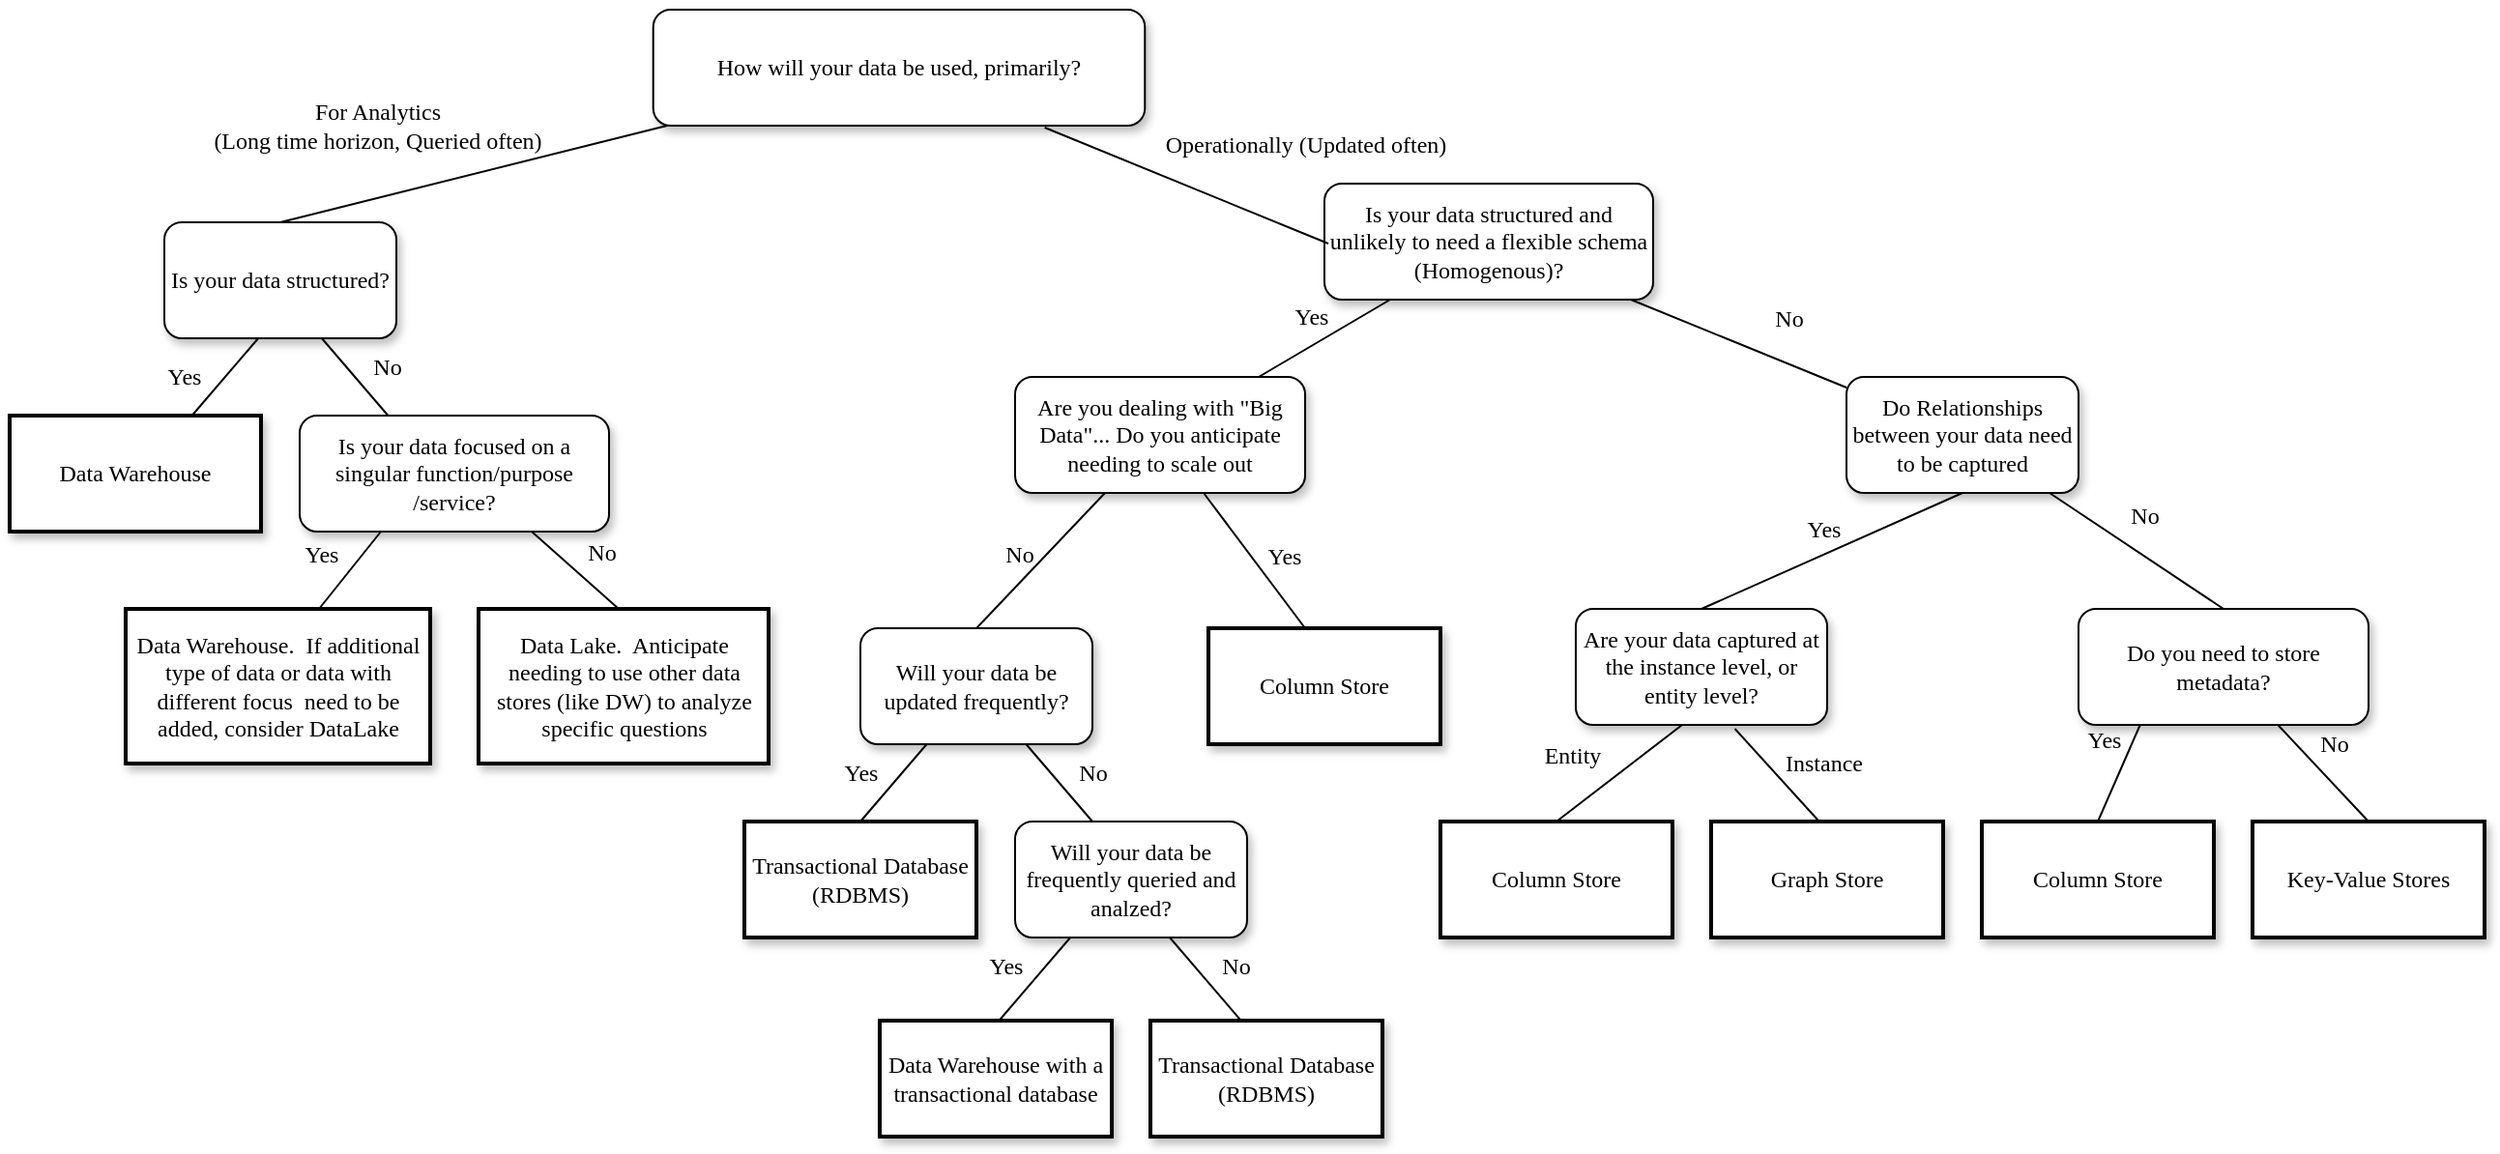 <mxfile version="14.4.3" type="github">
  <diagram name="Page-1" id="10a91c8b-09ff-31b1-d368-03940ed4cc9e">
    <mxGraphModel dx="2106" dy="1843" grid="1" gridSize="10" guides="1" tooltips="1" connect="1" arrows="1" fold="1" page="1" pageScale="1" pageWidth="1100" pageHeight="850" background="#ffffff" math="0" shadow="0">
      <root>
        <mxCell id="0" />
        <mxCell id="1" parent="0" />
        <mxCell id="62893188c0fa7362-1" value="Is your data structured and unlikely to need a flexible schema (Homogenous)?" style="whiteSpace=wrap;html=1;rounded=1;shadow=1;labelBackgroundColor=none;strokeWidth=1;fontFamily=Verdana;fontSize=12;align=center;" parent="1" vertex="1">
          <mxGeometry x="700" width="170" height="60" as="geometry" />
        </mxCell>
        <mxCell id="62893188c0fa7362-2" value="&lt;span&gt;Are you dealing with &quot;Big Data&quot;... Do you anticipate needing to scale out&lt;/span&gt;" style="whiteSpace=wrap;html=1;rounded=1;shadow=1;labelBackgroundColor=none;strokeWidth=1;fontFamily=Verdana;fontSize=12;align=center;" parent="1" vertex="1">
          <mxGeometry x="540" y="100" width="150" height="60" as="geometry" />
        </mxCell>
        <mxCell id="62893188c0fa7362-3" value="&lt;span&gt;Do Relationships between your data need to be captured&lt;/span&gt;" style="whiteSpace=wrap;html=1;rounded=1;shadow=1;labelBackgroundColor=none;strokeWidth=1;fontFamily=Verdana;fontSize=12;align=center;" parent="1" vertex="1">
          <mxGeometry x="970" y="100" width="120" height="60" as="geometry" />
        </mxCell>
        <mxCell id="62893188c0fa7362-4" value="No" style="rounded=0;html=1;labelBackgroundColor=none;startArrow=none;startFill=0;startSize=5;endArrow=none;endFill=0;endSize=5;jettySize=auto;orthogonalLoop=1;strokeWidth=1;fontFamily=Verdana;fontSize=12" parent="1" source="62893188c0fa7362-1" target="62893188c0fa7362-3" edge="1">
          <mxGeometry x="0.316" y="22" relative="1" as="geometry">
            <mxPoint y="1" as="offset" />
          </mxGeometry>
        </mxCell>
        <mxCell id="62893188c0fa7362-5" value="Yes" style="rounded=0;html=1;labelBackgroundColor=none;startArrow=none;startFill=0;startSize=5;endArrow=none;endFill=0;endSize=5;jettySize=auto;orthogonalLoop=1;strokeWidth=1;fontFamily=Verdana;fontSize=12" parent="1" source="62893188c0fa7362-1" target="62893188c0fa7362-2" edge="1">
          <mxGeometry x="0.01" y="-12" relative="1" as="geometry">
            <mxPoint y="-1" as="offset" />
          </mxGeometry>
        </mxCell>
        <mxCell id="62893188c0fa7362-12" value="&lt;span&gt;How will your data be used, primarily?&lt;/span&gt;" style="whiteSpace=wrap;html=1;rounded=1;shadow=1;labelBackgroundColor=none;strokeWidth=1;fontFamily=Verdana;fontSize=12;align=center;" parent="1" vertex="1">
          <mxGeometry x="352.85" y="-90" width="254.29" height="60" as="geometry" />
        </mxCell>
        <mxCell id="62893188c0fa7362-14" value="No" style="rounded=0;html=1;labelBackgroundColor=none;startArrow=none;startFill=0;startSize=5;endArrow=none;endFill=0;endSize=5;jettySize=auto;orthogonalLoop=1;strokeWidth=1;fontFamily=Verdana;fontSize=12;" parent="1" source="62893188c0fa7362-2" edge="1">
          <mxGeometry x="0.108" y="-10" relative="1" as="geometry">
            <mxPoint as="offset" />
            <mxPoint x="520" y="230" as="targetPoint" />
          </mxGeometry>
        </mxCell>
        <mxCell id="62893188c0fa7362-15" value="Yes" style="rounded=0;html=1;labelBackgroundColor=none;startArrow=none;startFill=0;startSize=5;endArrow=none;endFill=0;endSize=5;jettySize=auto;orthogonalLoop=1;strokeWidth=1;fontFamily=Verdana;fontSize=12" parent="1" source="62893188c0fa7362-2" edge="1">
          <mxGeometry x="0.162" y="13" relative="1" as="geometry">
            <mxPoint as="offset" />
            <mxPoint x="690" y="230" as="targetPoint" />
          </mxGeometry>
        </mxCell>
        <mxCell id="62893188c0fa7362-17" value="No" style="rounded=0;html=1;labelBackgroundColor=none;startArrow=none;startFill=0;startSize=5;endArrow=none;endFill=0;endSize=5;jettySize=auto;orthogonalLoop=1;strokeWidth=1;fontFamily=Verdana;fontSize=12;entryX=0.5;entryY=0;entryDx=0;entryDy=0;" parent="1" source="62893188c0fa7362-3" target="VUbv5wMl-6L-SNe80weV-36" edge="1">
          <mxGeometry x="-0.129" y="17" relative="1" as="geometry">
            <mxPoint as="offset" />
            <mxPoint x="1032.727" y="230.0" as="targetPoint" />
          </mxGeometry>
        </mxCell>
        <mxCell id="62893188c0fa7362-24" value="For Analytics&lt;br&gt;(Long time horizon, Queried often)" style="rounded=0;html=1;labelBackgroundColor=none;startArrow=none;startFill=0;startSize=5;endArrow=none;endFill=0;endSize=5;jettySize=auto;orthogonalLoop=1;strokeWidth=1;fontFamily=Verdana;fontSize=12;entryX=0.5;entryY=0;entryDx=0;entryDy=0;" parent="1" source="62893188c0fa7362-12" target="VUbv5wMl-6L-SNe80weV-17" edge="1">
          <mxGeometry x="0.412" y="-36" relative="1" as="geometry">
            <mxPoint as="offset" />
            <mxPoint x="320" y="40" as="targetPoint" />
          </mxGeometry>
        </mxCell>
        <mxCell id="62893188c0fa7362-25" value="Operationally (Updated often)" style="rounded=0;html=1;labelBackgroundColor=none;startArrow=none;startFill=0;startSize=5;endArrow=none;endFill=0;endSize=5;jettySize=auto;orthogonalLoop=1;strokeWidth=1;fontFamily=Verdana;fontSize=12;entryX=0;entryY=0.5;entryDx=0;entryDy=0;" parent="1" edge="1">
          <mxGeometry x="0.616" y="43" relative="1" as="geometry">
            <mxPoint as="offset" />
            <mxPoint x="555.33" y="-29" as="sourcePoint" />
            <mxPoint x="702" y="31" as="targetPoint" />
          </mxGeometry>
        </mxCell>
        <mxCell id="VUbv5wMl-6L-SNe80weV-2" value="&lt;span&gt;Will your data be updated frequently?&lt;/span&gt;" style="whiteSpace=wrap;html=1;rounded=1;shadow=1;labelBackgroundColor=none;strokeWidth=1;fontFamily=Verdana;fontSize=12;align=center;" vertex="1" parent="1">
          <mxGeometry x="460" y="230" width="120" height="60" as="geometry" />
        </mxCell>
        <mxCell id="VUbv5wMl-6L-SNe80weV-3" value="Yes" style="rounded=0;html=1;labelBackgroundColor=none;startArrow=none;startFill=0;startSize=5;endArrow=none;endFill=0;endSize=5;jettySize=auto;orthogonalLoop=1;strokeWidth=1;fontFamily=Verdana;fontSize=12" edge="1" parent="1">
          <mxGeometry x="0.137" y="-16" relative="1" as="geometry">
            <mxPoint as="offset" />
            <mxPoint x="494.286" y="290" as="sourcePoint" />
            <mxPoint x="455.714" y="335" as="targetPoint" />
          </mxGeometry>
        </mxCell>
        <mxCell id="VUbv5wMl-6L-SNe80weV-4" value="No" style="rounded=0;html=1;labelBackgroundColor=none;startArrow=none;startFill=0;startSize=5;endArrow=none;endFill=0;endSize=5;jettySize=auto;orthogonalLoop=1;strokeWidth=1;fontFamily=Verdana;fontSize=12" edge="1" parent="1">
          <mxGeometry x="0.137" y="16" relative="1" as="geometry">
            <mxPoint as="offset" />
            <mxPoint x="545.714" y="290" as="sourcePoint" />
            <mxPoint x="584.286" y="335" as="targetPoint" />
          </mxGeometry>
        </mxCell>
        <mxCell id="VUbv5wMl-6L-SNe80weV-5" value="Transactional Database (RDBMS)" style="whiteSpace=wrap;html=1;rounded=0;shadow=1;labelBackgroundColor=none;strokeWidth=2;fontFamily=Verdana;fontSize=12;align=center;" vertex="1" parent="1">
          <mxGeometry x="400" y="330" width="120" height="60" as="geometry" />
        </mxCell>
        <mxCell id="VUbv5wMl-6L-SNe80weV-6" value="Will your data be frequently queried and analzed?" style="whiteSpace=wrap;html=1;rounded=1;shadow=1;labelBackgroundColor=none;strokeWidth=1;fontFamily=Verdana;fontSize=12;align=center;" vertex="1" parent="1">
          <mxGeometry x="540" y="330" width="120" height="60" as="geometry" />
        </mxCell>
        <mxCell id="VUbv5wMl-6L-SNe80weV-13" value="Yes" style="rounded=0;html=1;labelBackgroundColor=none;startArrow=none;startFill=0;startSize=5;endArrow=none;endFill=0;endSize=5;jettySize=auto;orthogonalLoop=1;strokeWidth=1;fontFamily=Verdana;fontSize=12" edge="1" parent="1">
          <mxGeometry x="0.137" y="-16" relative="1" as="geometry">
            <mxPoint as="offset" />
            <mxPoint x="568.576" y="390" as="sourcePoint" />
            <mxPoint x="530.004" y="435" as="targetPoint" />
          </mxGeometry>
        </mxCell>
        <mxCell id="VUbv5wMl-6L-SNe80weV-14" value="No" style="rounded=0;html=1;labelBackgroundColor=none;startArrow=none;startFill=0;startSize=5;endArrow=none;endFill=0;endSize=5;jettySize=auto;orthogonalLoop=1;strokeWidth=1;fontFamily=Verdana;fontSize=12" edge="1" parent="1">
          <mxGeometry x="0.137" y="16" relative="1" as="geometry">
            <mxPoint as="offset" />
            <mxPoint x="620.004" y="390" as="sourcePoint" />
            <mxPoint x="658.576" y="435" as="targetPoint" />
          </mxGeometry>
        </mxCell>
        <mxCell id="VUbv5wMl-6L-SNe80weV-15" value="Transactional Database (RDBMS)" style="whiteSpace=wrap;html=1;rounded=0;shadow=1;labelBackgroundColor=none;strokeWidth=2;fontFamily=Verdana;fontSize=12;align=center;" vertex="1" parent="1">
          <mxGeometry x="610" y="433" width="120" height="60" as="geometry" />
        </mxCell>
        <mxCell id="VUbv5wMl-6L-SNe80weV-9" value="Data Warehouse with a transactional database" style="whiteSpace=wrap;html=1;rounded=0;shadow=1;labelBackgroundColor=none;strokeWidth=2;fontFamily=Verdana;fontSize=12;align=center;" vertex="1" parent="1">
          <mxGeometry x="470" y="433" width="120" height="60" as="geometry" />
        </mxCell>
        <mxCell id="VUbv5wMl-6L-SNe80weV-16" value="Column Store" style="whiteSpace=wrap;html=1;rounded=0;shadow=1;labelBackgroundColor=none;strokeWidth=2;fontFamily=Verdana;fontSize=12;align=center;" vertex="1" parent="1">
          <mxGeometry x="640" y="230" width="120" height="60" as="geometry" />
        </mxCell>
        <mxCell id="VUbv5wMl-6L-SNe80weV-17" value="Is your data structured?" style="whiteSpace=wrap;html=1;rounded=1;shadow=1;labelBackgroundColor=none;strokeWidth=1;fontFamily=Verdana;fontSize=12;align=center;" vertex="1" parent="1">
          <mxGeometry x="100" y="20" width="120" height="60" as="geometry" />
        </mxCell>
        <mxCell id="VUbv5wMl-6L-SNe80weV-19" value="Yes" style="rounded=0;html=1;labelBackgroundColor=none;startArrow=none;startFill=0;startSize=5;endArrow=none;endFill=0;endSize=5;jettySize=auto;orthogonalLoop=1;strokeWidth=1;fontFamily=Verdana;fontSize=12;entryX=0.5;entryY=0;entryDx=0;entryDy=0;" edge="1" parent="1">
          <mxGeometry x="0.311" y="-17" relative="1" as="geometry">
            <mxPoint x="1" as="offset" />
            <mxPoint x="220" y="170" as="sourcePoint" />
            <mxPoint x="180" y="220" as="targetPoint" />
          </mxGeometry>
        </mxCell>
        <mxCell id="VUbv5wMl-6L-SNe80weV-25" value="Yes" style="rounded=0;html=1;labelBackgroundColor=none;startArrow=none;startFill=0;startSize=5;endArrow=none;endFill=0;endSize=5;jettySize=auto;orthogonalLoop=1;strokeWidth=1;fontFamily=Verdana;fontSize=12" edge="1" parent="1">
          <mxGeometry x="0.359" y="-16" relative="1" as="geometry">
            <mxPoint as="offset" />
            <mxPoint x="148.576" y="80" as="sourcePoint" />
            <mxPoint x="110.004" y="125" as="targetPoint" />
          </mxGeometry>
        </mxCell>
        <mxCell id="VUbv5wMl-6L-SNe80weV-26" value="No" style="rounded=0;html=1;labelBackgroundColor=none;startArrow=none;startFill=0;startSize=5;endArrow=none;endFill=0;endSize=5;jettySize=auto;orthogonalLoop=1;strokeWidth=1;fontFamily=Verdana;fontSize=12;entryX=0.5;entryY=0;entryDx=0;entryDy=0;exitX=0.75;exitY=1;exitDx=0;exitDy=0;" edge="1" parent="1" source="VUbv5wMl-6L-SNe80weV-27">
          <mxGeometry x="0.137" y="16" relative="1" as="geometry">
            <mxPoint as="offset" />
            <mxPoint x="250.004" y="180" as="sourcePoint" />
            <mxPoint x="335" y="220" as="targetPoint" />
          </mxGeometry>
        </mxCell>
        <mxCell id="VUbv5wMl-6L-SNe80weV-28" value="No" style="rounded=0;html=1;labelBackgroundColor=none;startArrow=none;startFill=0;startSize=5;endArrow=none;endFill=0;endSize=5;jettySize=auto;orthogonalLoop=1;strokeWidth=1;fontFamily=Verdana;fontSize=12" edge="1" parent="1">
          <mxGeometry x="0.137" y="16" relative="1" as="geometry">
            <mxPoint as="offset" />
            <mxPoint x="181.424" y="80" as="sourcePoint" />
            <mxPoint x="219.996" y="125" as="targetPoint" />
          </mxGeometry>
        </mxCell>
        <mxCell id="VUbv5wMl-6L-SNe80weV-27" value="&lt;span&gt;Is your data focused on a singular function/purpose /service?&lt;/span&gt;" style="whiteSpace=wrap;html=1;rounded=1;shadow=1;labelBackgroundColor=none;strokeWidth=1;fontFamily=Verdana;fontSize=12;align=center;" vertex="1" parent="1">
          <mxGeometry x="170" y="120" width="160" height="60" as="geometry" />
        </mxCell>
        <mxCell id="VUbv5wMl-6L-SNe80weV-35" value="Yes" style="rounded=0;html=1;labelBackgroundColor=none;startArrow=none;startFill=0;startSize=5;endArrow=none;endFill=0;endSize=5;jettySize=auto;orthogonalLoop=1;strokeWidth=1;fontFamily=Verdana;fontSize=12;exitX=0.5;exitY=1;exitDx=0;exitDy=0;entryX=0.5;entryY=0;entryDx=0;entryDy=0;" edge="1" parent="1" target="VUbv5wMl-6L-SNe80weV-37" source="62893188c0fa7362-3">
          <mxGeometry x="0.003" y="-12" relative="1" as="geometry">
            <mxPoint as="offset" />
            <mxPoint x="947" y="170" as="sourcePoint" />
            <mxPoint x="900" y="229" as="targetPoint" />
          </mxGeometry>
        </mxCell>
        <mxCell id="VUbv5wMl-6L-SNe80weV-37" value="&lt;span&gt;Are your data captured at the instance level, or entity level?&lt;/span&gt;" style="whiteSpace=wrap;html=1;rounded=1;shadow=1;labelBackgroundColor=none;strokeWidth=1;fontFamily=Verdana;fontSize=12;align=center;" vertex="1" parent="1">
          <mxGeometry x="830" y="220" width="130" height="60" as="geometry" />
        </mxCell>
        <mxCell id="VUbv5wMl-6L-SNe80weV-38" value="Instance" style="rounded=0;html=1;labelBackgroundColor=none;startArrow=none;startFill=0;startSize=5;endArrow=none;endFill=0;endSize=5;jettySize=auto;orthogonalLoop=1;strokeWidth=1;fontFamily=Verdana;fontSize=12" edge="1" parent="1">
          <mxGeometry x="0.299" y="22" relative="1" as="geometry">
            <mxPoint as="offset" />
            <mxPoint x="912.273" y="282" as="sourcePoint" />
            <mxPoint x="957.727" y="332.0" as="targetPoint" />
          </mxGeometry>
        </mxCell>
        <mxCell id="VUbv5wMl-6L-SNe80weV-39" value="Entity" style="rounded=0;html=1;labelBackgroundColor=none;startArrow=none;startFill=0;startSize=5;endArrow=none;endFill=0;endSize=5;jettySize=auto;orthogonalLoop=1;strokeWidth=1;fontFamily=Verdana;fontSize=12;exitX=0.5;exitY=1;exitDx=0;exitDy=0;entryX=0.5;entryY=0;entryDx=0;entryDy=0;" edge="1" parent="1" target="VUbv5wMl-6L-SNe80weV-41">
          <mxGeometry x="0.338" y="-22" relative="1" as="geometry">
            <mxPoint as="offset" />
            <mxPoint x="885" y="280" as="sourcePoint" />
            <mxPoint x="840" y="320" as="targetPoint" />
          </mxGeometry>
        </mxCell>
        <mxCell id="VUbv5wMl-6L-SNe80weV-40" value="Graph Store" style="whiteSpace=wrap;html=1;rounded=0;shadow=1;labelBackgroundColor=none;strokeWidth=2;fontFamily=Verdana;fontSize=12;align=center;" vertex="1" parent="1">
          <mxGeometry x="900" y="330" width="120" height="60" as="geometry" />
        </mxCell>
        <mxCell id="VUbv5wMl-6L-SNe80weV-41" value="Column Store" style="whiteSpace=wrap;html=1;rounded=0;shadow=1;labelBackgroundColor=none;strokeWidth=2;fontFamily=Verdana;fontSize=12;align=center;" vertex="1" parent="1">
          <mxGeometry x="760" y="330" width="120" height="60" as="geometry" />
        </mxCell>
        <mxCell id="VUbv5wMl-6L-SNe80weV-43" value="Yes" style="rounded=0;html=1;labelBackgroundColor=none;startArrow=none;startFill=0;startSize=5;endArrow=none;endFill=0;endSize=5;jettySize=auto;orthogonalLoop=1;strokeWidth=1;fontFamily=Verdana;fontSize=12;entryX=0.5;entryY=0;entryDx=0;entryDy=0;" edge="1" parent="1" target="VUbv5wMl-6L-SNe80weV-46">
          <mxGeometry x="-0.2" y="-14" relative="1" as="geometry">
            <mxPoint as="offset" />
            <mxPoint x="1126.25" y="270" as="sourcePoint" />
            <mxPoint x="1070" y="320" as="targetPoint" />
          </mxGeometry>
        </mxCell>
        <mxCell id="VUbv5wMl-6L-SNe80weV-44" value="No" style="rounded=0;html=1;labelBackgroundColor=none;startArrow=none;startFill=0;startSize=5;endArrow=none;endFill=0;endSize=5;jettySize=auto;orthogonalLoop=1;strokeWidth=1;fontFamily=Verdana;fontSize=12;entryX=0.5;entryY=0;entryDx=0;entryDy=0;" edge="1" parent="1" source="VUbv5wMl-6L-SNe80weV-36" target="VUbv5wMl-6L-SNe80weV-45">
          <mxGeometry x="-0.2" y="14" relative="1" as="geometry">
            <mxPoint as="offset" />
            <mxPoint x="1150" y="270" as="sourcePoint" />
            <mxPoint x="1200" y="320" as="targetPoint" />
          </mxGeometry>
        </mxCell>
        <mxCell id="VUbv5wMl-6L-SNe80weV-45" value="Key-Value Stores" style="whiteSpace=wrap;html=1;rounded=0;shadow=1;labelBackgroundColor=none;strokeWidth=2;fontFamily=Verdana;fontSize=12;align=center;" vertex="1" parent="1">
          <mxGeometry x="1180" y="330" width="120" height="60" as="geometry" />
        </mxCell>
        <mxCell id="VUbv5wMl-6L-SNe80weV-46" value="Column Store" style="whiteSpace=wrap;html=1;rounded=0;shadow=1;labelBackgroundColor=none;strokeWidth=2;fontFamily=Verdana;fontSize=12;align=center;" vertex="1" parent="1">
          <mxGeometry x="1040" y="330" width="120" height="60" as="geometry" />
        </mxCell>
        <mxCell id="VUbv5wMl-6L-SNe80weV-36" value="&lt;span&gt;Do you need to store metadata?&lt;/span&gt;" style="whiteSpace=wrap;html=1;rounded=1;shadow=1;labelBackgroundColor=none;strokeWidth=1;fontFamily=Verdana;fontSize=12;align=center;" vertex="1" parent="1">
          <mxGeometry x="1090" y="220" width="150" height="60" as="geometry" />
        </mxCell>
        <mxCell id="VUbv5wMl-6L-SNe80weV-49" value="Data Lake.&amp;nbsp; Anticipate needing to use other data stores (like DW) to analyze specific questions" style="whiteSpace=wrap;html=1;rounded=0;shadow=1;labelBackgroundColor=none;strokeWidth=2;fontFamily=Verdana;fontSize=12;align=center;" vertex="1" parent="1">
          <mxGeometry x="262.5" y="220" width="150" height="80" as="geometry" />
        </mxCell>
        <mxCell id="VUbv5wMl-6L-SNe80weV-50" value="Data Warehouse.&amp;nbsp; If additional type of data or data with different focus&amp;nbsp; need to be added, consider DataLake" style="whiteSpace=wrap;html=1;rounded=0;shadow=1;labelBackgroundColor=none;strokeWidth=2;fontFamily=Verdana;fontSize=12;align=center;" vertex="1" parent="1">
          <mxGeometry x="80" y="220" width="157.5" height="80" as="geometry" />
        </mxCell>
        <mxCell id="VUbv5wMl-6L-SNe80weV-51" value="Data Warehouse" style="whiteSpace=wrap;html=1;rounded=0;shadow=1;labelBackgroundColor=none;strokeWidth=2;fontFamily=Verdana;fontSize=12;align=center;" vertex="1" parent="1">
          <mxGeometry x="20" y="120" width="130" height="60" as="geometry" />
        </mxCell>
      </root>
    </mxGraphModel>
  </diagram>
</mxfile>
